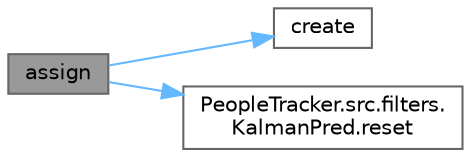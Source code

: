 digraph "assign"
{
 // LATEX_PDF_SIZE
  bgcolor="transparent";
  edge [fontname=Helvetica,fontsize=10,labelfontname=Helvetica,labelfontsize=10];
  node [fontname=Helvetica,fontsize=10,shape=box,height=0.2,width=0.4];
  rankdir="LR";
  Node1 [id="Node000001",label="assign",height=0.2,width=0.4,color="gray40", fillcolor="grey60", style="filled", fontcolor="black",tooltip="Creates bounding box of tracker (user draws the box)"];
  Node1 -> Node2 [id="edge1_Node000001_Node000002",color="steelblue1",style="solid",tooltip=" "];
  Node2 [id="Node000002",label="create",height=0.2,width=0.4,color="grey40", fillcolor="white", style="filled",URL="$a00170.html#ac92d67bb1b34c653fee8f01623e43961",tooltip="Creates base cv2.Tracker."];
  Node1 -> Node3 [id="edge2_Node000001_Node000003",color="steelblue1",style="solid",tooltip=" "];
  Node3 [id="Node000003",label="PeopleTracker.src.filters.\lKalmanPred.reset",height=0.2,width=0.4,color="grey40", fillcolor="white", style="filled",URL="$a00158.html#a191136ec5ac829d87bd8c4ee7a4bb47e",tooltip=" "];
}
